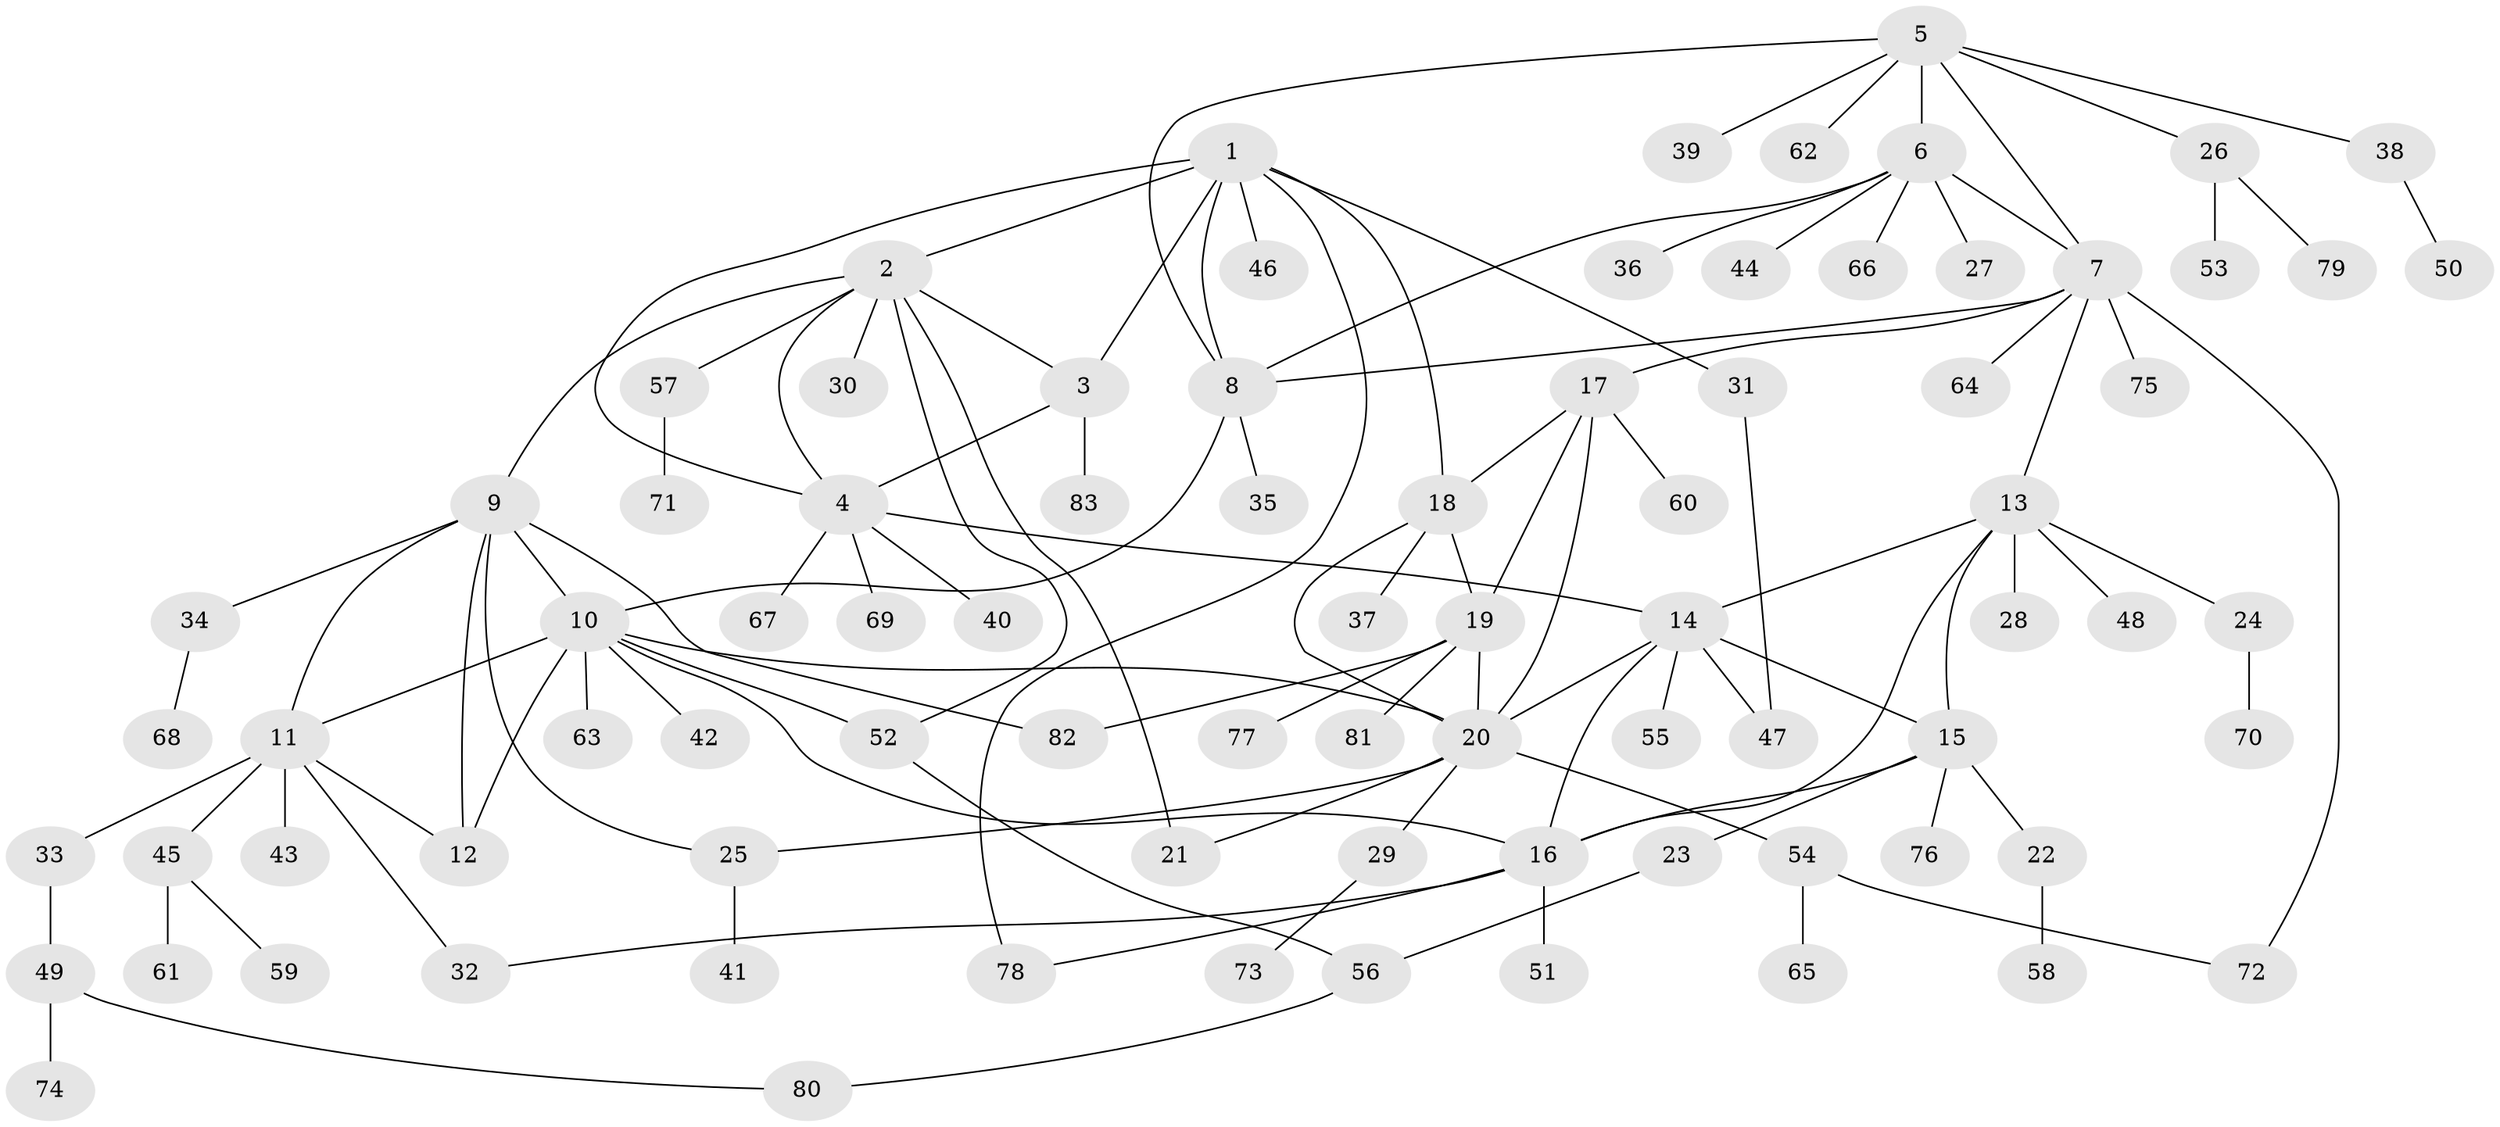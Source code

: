 // coarse degree distribution, {7: 0.057692307692307696, 6: 0.15384615384615385, 9: 0.019230769230769232, 4: 0.038461538461538464, 5: 0.07692307692307693, 1: 0.40384615384615385, 2: 0.19230769230769232, 3: 0.057692307692307696}
// Generated by graph-tools (version 1.1) at 2025/37/03/04/25 23:37:36]
// undirected, 83 vertices, 113 edges
graph export_dot {
  node [color=gray90,style=filled];
  1;
  2;
  3;
  4;
  5;
  6;
  7;
  8;
  9;
  10;
  11;
  12;
  13;
  14;
  15;
  16;
  17;
  18;
  19;
  20;
  21;
  22;
  23;
  24;
  25;
  26;
  27;
  28;
  29;
  30;
  31;
  32;
  33;
  34;
  35;
  36;
  37;
  38;
  39;
  40;
  41;
  42;
  43;
  44;
  45;
  46;
  47;
  48;
  49;
  50;
  51;
  52;
  53;
  54;
  55;
  56;
  57;
  58;
  59;
  60;
  61;
  62;
  63;
  64;
  65;
  66;
  67;
  68;
  69;
  70;
  71;
  72;
  73;
  74;
  75;
  76;
  77;
  78;
  79;
  80;
  81;
  82;
  83;
  1 -- 2;
  1 -- 3;
  1 -- 4;
  1 -- 8;
  1 -- 18;
  1 -- 31;
  1 -- 46;
  1 -- 78;
  2 -- 3;
  2 -- 4;
  2 -- 9;
  2 -- 21;
  2 -- 30;
  2 -- 52;
  2 -- 57;
  3 -- 4;
  3 -- 83;
  4 -- 14;
  4 -- 40;
  4 -- 67;
  4 -- 69;
  5 -- 6;
  5 -- 7;
  5 -- 8;
  5 -- 26;
  5 -- 38;
  5 -- 39;
  5 -- 62;
  6 -- 7;
  6 -- 8;
  6 -- 27;
  6 -- 36;
  6 -- 44;
  6 -- 66;
  7 -- 8;
  7 -- 13;
  7 -- 17;
  7 -- 64;
  7 -- 72;
  7 -- 75;
  8 -- 10;
  8 -- 35;
  9 -- 10;
  9 -- 11;
  9 -- 12;
  9 -- 25;
  9 -- 34;
  9 -- 82;
  10 -- 11;
  10 -- 12;
  10 -- 16;
  10 -- 20;
  10 -- 42;
  10 -- 52;
  10 -- 63;
  11 -- 12;
  11 -- 32;
  11 -- 33;
  11 -- 43;
  11 -- 45;
  13 -- 14;
  13 -- 15;
  13 -- 16;
  13 -- 24;
  13 -- 28;
  13 -- 48;
  14 -- 15;
  14 -- 16;
  14 -- 20;
  14 -- 47;
  14 -- 55;
  15 -- 16;
  15 -- 22;
  15 -- 23;
  15 -- 76;
  16 -- 32;
  16 -- 51;
  16 -- 78;
  17 -- 18;
  17 -- 19;
  17 -- 20;
  17 -- 60;
  18 -- 19;
  18 -- 20;
  18 -- 37;
  19 -- 20;
  19 -- 77;
  19 -- 81;
  19 -- 82;
  20 -- 21;
  20 -- 25;
  20 -- 29;
  20 -- 54;
  22 -- 58;
  23 -- 56;
  24 -- 70;
  25 -- 41;
  26 -- 53;
  26 -- 79;
  29 -- 73;
  31 -- 47;
  33 -- 49;
  34 -- 68;
  38 -- 50;
  45 -- 59;
  45 -- 61;
  49 -- 74;
  49 -- 80;
  52 -- 56;
  54 -- 65;
  54 -- 72;
  56 -- 80;
  57 -- 71;
}
